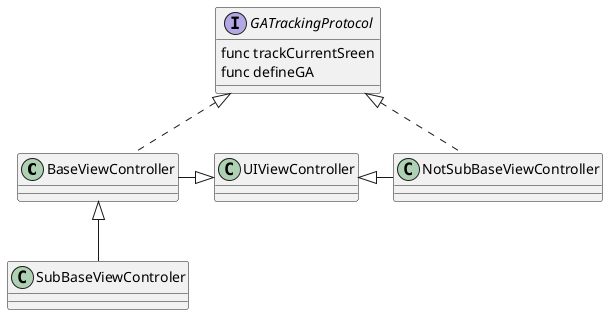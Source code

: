 @startuml
class BaseViewController
class SubBaseViewControler
class NotSubBaseViewController
interface GATrackingProtocol {
    func trackCurrentSreen
    func defineGA
}
BaseViewController <|-- SubBaseViewControler
GATrackingProtocol <|.. BaseViewController
GATrackingProtocol <|.. NotSubBaseViewController
BaseViewController -|> UIViewController
UIViewController <|- NotSubBaseViewController

@enduml
